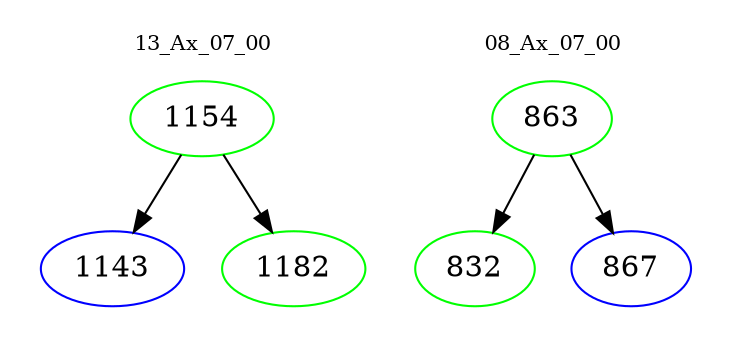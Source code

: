 digraph{
subgraph cluster_0 {
color = white
label = "13_Ax_07_00";
fontsize=10;
T0_1154 [label="1154", color="green"]
T0_1154 -> T0_1143 [color="black"]
T0_1143 [label="1143", color="blue"]
T0_1154 -> T0_1182 [color="black"]
T0_1182 [label="1182", color="green"]
}
subgraph cluster_1 {
color = white
label = "08_Ax_07_00";
fontsize=10;
T1_863 [label="863", color="green"]
T1_863 -> T1_832 [color="black"]
T1_832 [label="832", color="green"]
T1_863 -> T1_867 [color="black"]
T1_867 [label="867", color="blue"]
}
}
